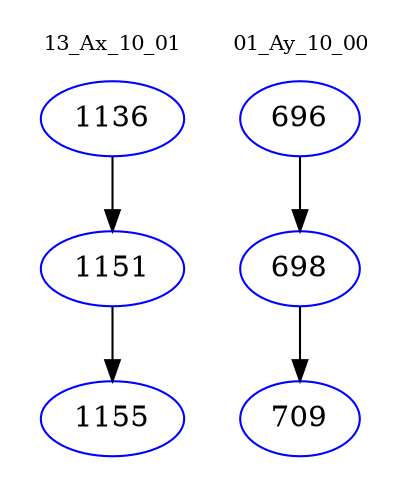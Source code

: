 digraph{
subgraph cluster_0 {
color = white
label = "13_Ax_10_01";
fontsize=10;
T0_1136 [label="1136", color="blue"]
T0_1136 -> T0_1151 [color="black"]
T0_1151 [label="1151", color="blue"]
T0_1151 -> T0_1155 [color="black"]
T0_1155 [label="1155", color="blue"]
}
subgraph cluster_1 {
color = white
label = "01_Ay_10_00";
fontsize=10;
T1_696 [label="696", color="blue"]
T1_696 -> T1_698 [color="black"]
T1_698 [label="698", color="blue"]
T1_698 -> T1_709 [color="black"]
T1_709 [label="709", color="blue"]
}
}
